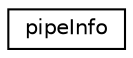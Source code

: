 digraph "Graphical Class Hierarchy"
{
 // LATEX_PDF_SIZE
  edge [fontname="Helvetica",fontsize="10",labelfontname="Helvetica",labelfontsize="10"];
  node [fontname="Helvetica",fontsize="10",shape=record];
  rankdir="LR";
  Node0 [label="pipeInfo",height=0.2,width=0.4,color="black", fillcolor="white", style="filled",URL="$structpipeInfo.html",tooltip=" "];
}
